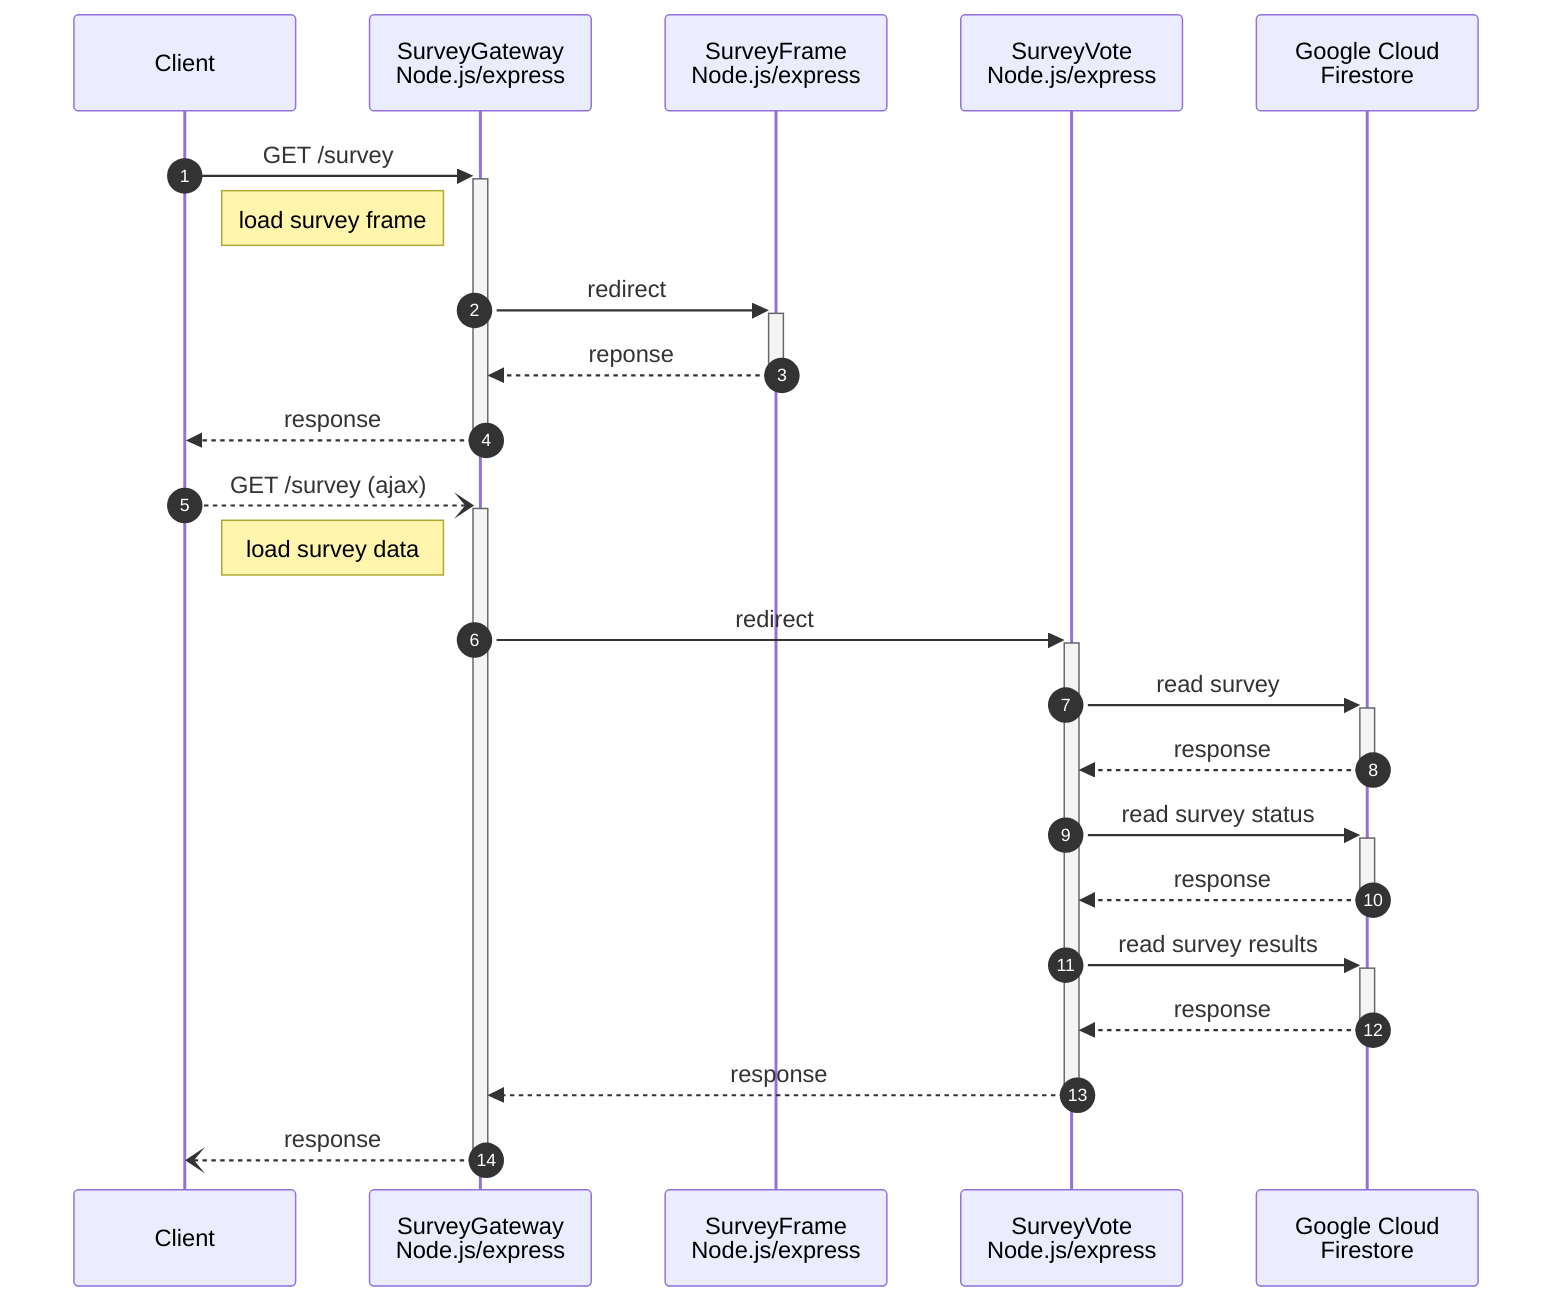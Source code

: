 sequenceDiagram
    autonumber
    participant C as Client
    participant SG as SurveyGateway<br>Node.js/express
    participant SF as SurveyFrame<br>Node.js/express
    participant SV as SurveyVote<br>Node.js/express
    participant F as Google Cloud<br>Firestore
    C->>+SG: GET /survey
    Note right of C: load survey frame
    SG->>+SF: redirect
    SF-->>SG: reponse
    deactivate SF
    SG-->>C: response
    deactivate SG
    C--)+SG: GET /survey (ajax)
    Note right of C: load survey data
    SG->>+SV: redirect
    SV->>+F: read survey
    F-->>SV: response
    deactivate F
    SV->>+F: read survey status
    F-->>SV: response
    deactivate F
    SV->>+F: read survey results
    F-->>SV: response
    deactivate F
    SV-->>SG: response
    deactivate SV
    SG--)C: response
    deactivate SG